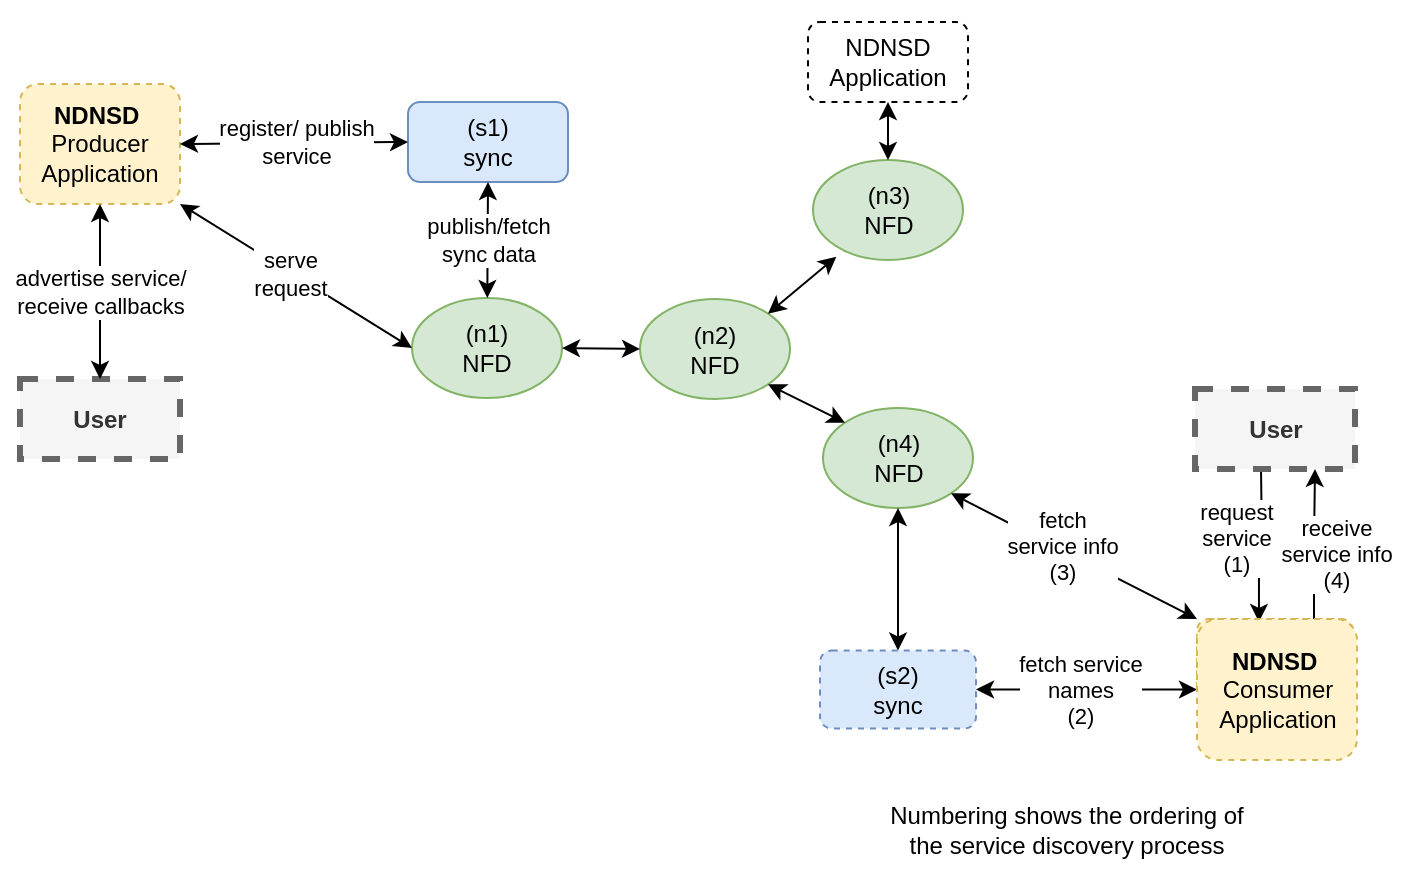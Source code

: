<mxfile version="13.0.1" type="github">
  <diagram id="Ae3CV88c5WvhsWiGwa3m" name="Page-1">
    <mxGraphModel dx="946" dy="567" grid="1" gridSize="10" guides="1" tooltips="1" connect="1" arrows="1" fold="1" page="1" pageScale="1" pageWidth="850" pageHeight="1100" math="0" shadow="0">
      <root>
        <mxCell id="0" />
        <mxCell id="1" parent="0" />
        <mxCell id="27J3_kE1SquX3wN85o0Z-8" value="" style="rounded=0;whiteSpace=wrap;html=1;strokeWidth=1;fillColor=none;gradientColor=none;strokeColor=none;" vertex="1" parent="1">
          <mxGeometry x="80" y="110" width="710" height="440" as="geometry" />
        </mxCell>
        <mxCell id="ROEDN-uirQ6L8P9amswr-1" value="&lt;div&gt;(n1)&lt;br&gt;&lt;/div&gt;&lt;div&gt;NFD&lt;/div&gt;" style="ellipse;whiteSpace=wrap;html=1;fillColor=#d5e8d4;strokeColor=#82b366;" parent="1" vertex="1">
          <mxGeometry x="286" y="259" width="75" height="50" as="geometry" />
        </mxCell>
        <mxCell id="ROEDN-uirQ6L8P9amswr-2" value="(n2)&lt;br&gt;NFD" style="ellipse;whiteSpace=wrap;html=1;fillColor=#d5e8d4;strokeColor=#82b366;" parent="1" vertex="1">
          <mxGeometry x="400" y="259.5" width="75" height="50" as="geometry" />
        </mxCell>
        <mxCell id="ROEDN-uirQ6L8P9amswr-3" value="&lt;div&gt;(n3)&lt;br&gt;&lt;/div&gt;&lt;div&gt;NFD&lt;/div&gt;" style="ellipse;whiteSpace=wrap;html=1;fillColor=#d5e8d4;strokeColor=#82b366;" parent="1" vertex="1">
          <mxGeometry x="486.5" y="190" width="75" height="50" as="geometry" />
        </mxCell>
        <mxCell id="ROEDN-uirQ6L8P9amswr-4" value="(n4)&lt;br&gt;&lt;div&gt;NFD&lt;/div&gt;" style="ellipse;whiteSpace=wrap;html=1;fillColor=#d5e8d4;strokeColor=#82b366;" parent="1" vertex="1">
          <mxGeometry x="491.5" y="314" width="75" height="50" as="geometry" />
        </mxCell>
        <mxCell id="ROEDN-uirQ6L8P9amswr-6" value="&lt;div&gt;&lt;b&gt;NDNSD&amp;nbsp;&lt;/b&gt;&lt;/div&gt;&lt;div&gt;Producer &lt;br&gt;&lt;/div&gt;&lt;div&gt;Application&lt;br&gt;&lt;/div&gt;" style="rounded=1;whiteSpace=wrap;html=1;dashed=1;fillColor=#fff2cc;strokeColor=#d6b656;" parent="1" vertex="1">
          <mxGeometry x="90" y="152" width="80" height="60" as="geometry" />
        </mxCell>
        <mxCell id="ROEDN-uirQ6L8P9amswr-7" value="(s1)&lt;br&gt;&lt;div&gt;sync&lt;/div&gt;" style="rounded=1;whiteSpace=wrap;html=1;fillColor=#dae8fc;strokeColor=#6c8ebf;" parent="1" vertex="1">
          <mxGeometry x="284" y="161" width="80" height="40" as="geometry" />
        </mxCell>
        <mxCell id="ROEDN-uirQ6L8P9amswr-8" value="" style="endArrow=classic;startArrow=classic;html=1;entryX=0.5;entryY=1;entryDx=0;entryDy=0;" parent="1" source="ROEDN-uirQ6L8P9amswr-1" target="ROEDN-uirQ6L8P9amswr-7" edge="1">
          <mxGeometry width="50" height="50" relative="1" as="geometry">
            <mxPoint x="221" y="269" as="sourcePoint" />
            <mxPoint x="271" y="219" as="targetPoint" />
          </mxGeometry>
        </mxCell>
        <mxCell id="ROEDN-uirQ6L8P9amswr-24" value="&lt;div&gt;publish/fetch &lt;br&gt;&lt;/div&gt;&lt;div&gt;sync data&lt;br&gt;&lt;/div&gt;" style="edgeLabel;html=1;align=center;verticalAlign=middle;resizable=0;points=[];" parent="ROEDN-uirQ6L8P9amswr-8" vertex="1" connectable="0">
          <mxGeometry x="0.133" y="1" relative="1" as="geometry">
            <mxPoint x="1" y="4" as="offset" />
          </mxGeometry>
        </mxCell>
        <mxCell id="ROEDN-uirQ6L8P9amswr-9" value="" style="endArrow=classic;startArrow=classic;html=1;entryX=1;entryY=1;entryDx=0;entryDy=0;exitX=0;exitY=0.5;exitDx=0;exitDy=0;" parent="1" source="ROEDN-uirQ6L8P9amswr-1" target="ROEDN-uirQ6L8P9amswr-6" edge="1">
          <mxGeometry width="50" height="50" relative="1" as="geometry">
            <mxPoint x="325" y="270" as="sourcePoint" />
            <mxPoint x="325" y="210" as="targetPoint" />
          </mxGeometry>
        </mxCell>
        <mxCell id="ROEDN-uirQ6L8P9amswr-43" value="&lt;div&gt;serve &lt;br&gt;&lt;/div&gt;&lt;div&gt;request&lt;/div&gt;" style="edgeLabel;html=1;align=center;verticalAlign=middle;resizable=0;points=[];" parent="ROEDN-uirQ6L8P9amswr-9" vertex="1" connectable="0">
          <mxGeometry x="0.213" y="2" relative="1" as="geometry">
            <mxPoint x="9.99" y="5.04" as="offset" />
          </mxGeometry>
        </mxCell>
        <mxCell id="ROEDN-uirQ6L8P9amswr-10" value="" style="endArrow=classic;startArrow=classic;html=1;entryX=1;entryY=0.5;entryDx=0;entryDy=0;exitX=0;exitY=0.5;exitDx=0;exitDy=0;" parent="1" source="ROEDN-uirQ6L8P9amswr-7" target="ROEDN-uirQ6L8P9amswr-6" edge="1">
          <mxGeometry width="50" height="50" relative="1" as="geometry">
            <mxPoint x="280" y="300" as="sourcePoint" />
            <mxPoint x="150" y="210" as="targetPoint" />
          </mxGeometry>
        </mxCell>
        <mxCell id="ROEDN-uirQ6L8P9amswr-28" value="register/ publish &lt;br&gt;&lt;div&gt;service&lt;br&gt;&lt;/div&gt;" style="edgeLabel;html=1;align=center;verticalAlign=middle;resizable=0;points=[];" parent="ROEDN-uirQ6L8P9amswr-10" vertex="1" connectable="0">
          <mxGeometry x="0.179" relative="1" as="geometry">
            <mxPoint x="11" y="-0.41" as="offset" />
          </mxGeometry>
        </mxCell>
        <mxCell id="ROEDN-uirQ6L8P9amswr-11" value="" style="endArrow=classic;startArrow=classic;html=1;entryX=0;entryY=0.5;entryDx=0;entryDy=0;exitX=1;exitY=0.5;exitDx=0;exitDy=0;" parent="1" source="ROEDN-uirQ6L8P9amswr-1" target="ROEDN-uirQ6L8P9amswr-2" edge="1">
          <mxGeometry width="50" height="50" relative="1" as="geometry">
            <mxPoint x="325" y="270" as="sourcePoint" />
            <mxPoint x="325" y="210" as="targetPoint" />
          </mxGeometry>
        </mxCell>
        <mxCell id="ROEDN-uirQ6L8P9amswr-12" value="" style="endArrow=classic;startArrow=classic;html=1;entryX=0.156;entryY=0.967;entryDx=0;entryDy=0;exitX=1;exitY=0;exitDx=0;exitDy=0;entryPerimeter=0;" parent="1" source="ROEDN-uirQ6L8P9amswr-2" target="ROEDN-uirQ6L8P9amswr-3" edge="1">
          <mxGeometry width="50" height="50" relative="1" as="geometry">
            <mxPoint x="250" y="301.5" as="sourcePoint" />
            <mxPoint x="410" y="301.5" as="targetPoint" />
          </mxGeometry>
        </mxCell>
        <mxCell id="ROEDN-uirQ6L8P9amswr-13" value="" style="endArrow=classic;startArrow=classic;html=1;entryX=0;entryY=0;entryDx=0;entryDy=0;exitX=1;exitY=1;exitDx=0;exitDy=0;" parent="1" source="ROEDN-uirQ6L8P9amswr-2" target="ROEDN-uirQ6L8P9amswr-4" edge="1">
          <mxGeometry width="50" height="50" relative="1" as="geometry">
            <mxPoint x="486.82" y="280.287" as="sourcePoint" />
            <mxPoint x="554.04" y="209.52" as="targetPoint" />
          </mxGeometry>
        </mxCell>
        <mxCell id="ROEDN-uirQ6L8P9amswr-14" value="&lt;div&gt;NDNSD &lt;br&gt;&lt;/div&gt;&lt;div&gt;Application&lt;br&gt;&lt;/div&gt;" style="rounded=1;whiteSpace=wrap;html=1;dashed=1;" parent="1" vertex="1">
          <mxGeometry x="484" y="121" width="80" height="40" as="geometry" />
        </mxCell>
        <mxCell id="ROEDN-uirQ6L8P9amswr-15" value="&lt;div&gt;(s2)&lt;br&gt;&lt;/div&gt;&lt;div&gt;sync&lt;/div&gt;" style="rounded=1;whiteSpace=wrap;html=1;dashed=1;fillColor=#dae8fc;strokeColor=#6c8ebf;" parent="1" vertex="1">
          <mxGeometry x="490" y="435.25" width="78" height="39" as="geometry" />
        </mxCell>
        <mxCell id="ROEDN-uirQ6L8P9amswr-16" value="" style="endArrow=classic;startArrow=classic;html=1;entryX=0.5;entryY=1;entryDx=0;entryDy=0;exitX=0.5;exitY=0;exitDx=0;exitDy=0;" parent="1" source="ROEDN-uirQ6L8P9amswr-3" target="ROEDN-uirQ6L8P9amswr-14" edge="1">
          <mxGeometry width="50" height="50" relative="1" as="geometry">
            <mxPoint x="238.5" y="271.5" as="sourcePoint" />
            <mxPoint x="238.5" y="211.5" as="targetPoint" />
          </mxGeometry>
        </mxCell>
        <mxCell id="ROEDN-uirQ6L8P9amswr-17" value="" style="endArrow=classic;startArrow=classic;html=1;entryX=0.5;entryY=1;entryDx=0;entryDy=0;exitX=0.5;exitY=0;exitDx=0;exitDy=0;" parent="1" source="ROEDN-uirQ6L8P9amswr-15" target="ROEDN-uirQ6L8P9amswr-4" edge="1">
          <mxGeometry width="50" height="50" relative="1" as="geometry">
            <mxPoint x="438.32" y="252.787" as="sourcePoint" />
            <mxPoint x="505.54" y="212.02" as="targetPoint" />
          </mxGeometry>
        </mxCell>
        <mxCell id="ROEDN-uirQ6L8P9amswr-25" value="User" style="rounded=0;whiteSpace=wrap;html=1;dashed=1;strokeWidth=3;fillColor=#f5f5f5;strokeColor=#666666;fontColor=#333333;fontStyle=1" parent="1" vertex="1">
          <mxGeometry x="90" y="299.5" width="80" height="40" as="geometry" />
        </mxCell>
        <mxCell id="ROEDN-uirQ6L8P9amswr-26" value="" style="endArrow=classic;startArrow=classic;html=1;entryX=0.5;entryY=1;entryDx=0;entryDy=0;exitX=0.5;exitY=0;exitDx=0;exitDy=0;startFill=1;endFill=1;" parent="1" source="ROEDN-uirQ6L8P9amswr-25" target="ROEDN-uirQ6L8P9amswr-6" edge="1">
          <mxGeometry width="50" height="50" relative="1" as="geometry">
            <mxPoint x="275" y="190" as="sourcePoint" />
            <mxPoint x="180" y="190" as="targetPoint" />
          </mxGeometry>
        </mxCell>
        <mxCell id="ROEDN-uirQ6L8P9amswr-27" value="&lt;div&gt;advertise service/&lt;/div&gt;&lt;div&gt;receive callbacks&lt;br&gt;&lt;/div&gt;" style="edgeLabel;html=1;align=center;verticalAlign=middle;resizable=0;points=[];" parent="ROEDN-uirQ6L8P9amswr-26" vertex="1" connectable="0">
          <mxGeometry relative="1" as="geometry">
            <mxPoint as="offset" />
          </mxGeometry>
        </mxCell>
        <mxCell id="ROEDN-uirQ6L8P9amswr-34" style="edgeStyle=orthogonalEdgeStyle;rounded=0;orthogonalLoop=1;jettySize=auto;html=1;exitX=0.5;exitY=1;exitDx=0;exitDy=0;startArrow=none;startFill=0;endArrow=classic;endFill=1;entryX=0.397;entryY=0.038;entryDx=0;entryDy=0;entryPerimeter=0;" parent="1" edge="1" target="ROEDN-uirQ6L8P9amswr-31">
          <mxGeometry relative="1" as="geometry">
            <mxPoint x="710.5" y="344.5" as="sourcePoint" />
            <mxPoint x="710.5" y="412.5" as="targetPoint" />
          </mxGeometry>
        </mxCell>
        <mxCell id="ROEDN-uirQ6L8P9amswr-36" value="&lt;div&gt;request &lt;br&gt;&lt;/div&gt;&lt;div&gt;service&lt;/div&gt;&lt;div&gt;(1)&lt;br&gt;&lt;/div&gt;" style="edgeLabel;html=1;align=center;verticalAlign=middle;resizable=0;points=[];" parent="ROEDN-uirQ6L8P9amswr-34" vertex="1" connectable="0">
          <mxGeometry x="-0.118" relative="1" as="geometry">
            <mxPoint x="-13" as="offset" />
          </mxGeometry>
        </mxCell>
        <mxCell id="ROEDN-uirQ6L8P9amswr-30" value="User" style="rounded=0;whiteSpace=wrap;html=1;dashed=1;strokeWidth=3;fillColor=#f5f5f5;strokeColor=#666666;fontColor=#333333;fontStyle=1" parent="1" vertex="1">
          <mxGeometry x="677.5" y="304.5" width="80" height="40" as="geometry" />
        </mxCell>
        <mxCell id="ROEDN-uirQ6L8P9amswr-31" value="&lt;div&gt;&lt;br&gt;&lt;/div&gt;&lt;div&gt;NDNSD &lt;br&gt;&lt;/div&gt;&lt;div&gt;(lib)&lt;/div&gt;&lt;div&gt;&lt;br&gt;&lt;/div&gt;" style="rounded=1;whiteSpace=wrap;html=1;dashed=1;fillColor=#fff2cc;strokeColor=#d6b656;" parent="1" vertex="1">
          <mxGeometry x="678.5" y="419.5" width="78" height="39" as="geometry" />
        </mxCell>
        <mxCell id="ROEDN-uirQ6L8P9amswr-32" value="" style="endArrow=classic;startArrow=classic;html=1;entryX=1;entryY=1;entryDx=0;entryDy=0;exitX=0;exitY=0;exitDx=0;exitDy=0;" parent="1" source="ROEDN-uirQ6L8P9amswr-31" target="ROEDN-uirQ6L8P9amswr-4" edge="1">
          <mxGeometry width="50" height="50" relative="1" as="geometry">
            <mxPoint x="539" y="425" as="sourcePoint" />
            <mxPoint x="539" y="374" as="targetPoint" />
          </mxGeometry>
        </mxCell>
        <mxCell id="ROEDN-uirQ6L8P9amswr-35" value="&lt;div&gt;fetch &lt;br&gt;&lt;/div&gt;&lt;div&gt;service info&lt;/div&gt;&lt;div&gt;(3)&lt;br&gt;&lt;/div&gt;" style="edgeLabel;html=1;align=center;verticalAlign=middle;resizable=0;points=[];" parent="ROEDN-uirQ6L8P9amswr-32" vertex="1" connectable="0">
          <mxGeometry x="0.119" y="-2" relative="1" as="geometry">
            <mxPoint as="offset" />
          </mxGeometry>
        </mxCell>
        <mxCell id="ROEDN-uirQ6L8P9amswr-33" value="" style="endArrow=classic;startArrow=classic;html=1;entryX=0;entryY=0.5;entryDx=0;entryDy=0;exitX=1;exitY=0.5;exitDx=0;exitDy=0;" parent="1" source="ROEDN-uirQ6L8P9amswr-15" target="27J3_kE1SquX3wN85o0Z-9" edge="1">
          <mxGeometry width="50" height="50" relative="1" as="geometry">
            <mxPoint x="539" y="432" as="sourcePoint" />
            <mxPoint x="539" y="381" as="targetPoint" />
          </mxGeometry>
        </mxCell>
        <mxCell id="ROEDN-uirQ6L8P9amswr-37" value="fetch service &lt;br&gt;&lt;div&gt;names&lt;/div&gt;&lt;div&gt;(2)&lt;br&gt;&lt;/div&gt;" style="edgeLabel;html=1;align=center;verticalAlign=middle;resizable=0;points=[];" parent="ROEDN-uirQ6L8P9amswr-33" vertex="1" connectable="0">
          <mxGeometry x="0.038" y="-2" relative="1" as="geometry">
            <mxPoint x="-5.5" y="-2" as="offset" />
          </mxGeometry>
        </mxCell>
        <mxCell id="ROEDN-uirQ6L8P9amswr-38" style="edgeStyle=orthogonalEdgeStyle;rounded=0;orthogonalLoop=1;jettySize=auto;html=1;exitX=0.75;exitY=0;exitDx=0;exitDy=0;startArrow=none;startFill=0;endArrow=classic;endFill=1;entryX=0.75;entryY=1;entryDx=0;entryDy=0;" parent="1" source="ROEDN-uirQ6L8P9amswr-31" target="ROEDN-uirQ6L8P9amswr-30" edge="1">
          <mxGeometry relative="1" as="geometry">
            <mxPoint x="720.5" y="354.5" as="sourcePoint" />
            <mxPoint x="720.5" y="422.5" as="targetPoint" />
          </mxGeometry>
        </mxCell>
        <mxCell id="ROEDN-uirQ6L8P9amswr-39" value="&lt;div&gt;receive&lt;br&gt;&lt;/div&gt;&lt;div&gt;service info&lt;br&gt;&lt;/div&gt;&lt;div&gt;(4)&lt;br&gt;&lt;/div&gt;" style="edgeLabel;html=1;align=center;verticalAlign=middle;resizable=0;points=[];" parent="ROEDN-uirQ6L8P9amswr-38" vertex="1" connectable="0">
          <mxGeometry x="-0.118" relative="1" as="geometry">
            <mxPoint x="10.5" y="0.5" as="offset" />
          </mxGeometry>
        </mxCell>
        <mxCell id="ROEDN-uirQ6L8P9amswr-42" value="Numbering shows the ordering of &lt;br&gt;the service discovery process" style="text;html=1;align=center;verticalAlign=middle;resizable=0;points=[];autosize=1;" parent="1" vertex="1">
          <mxGeometry x="517.5" y="510" width="190" height="30" as="geometry" />
        </mxCell>
        <mxCell id="27J3_kE1SquX3wN85o0Z-9" value="&lt;div&gt;&lt;b&gt;NDNSD&amp;nbsp;&lt;/b&gt;&lt;/div&gt;&lt;div&gt;Consumer&lt;br&gt;&lt;/div&gt;&lt;div&gt;Application&lt;br&gt;&lt;/div&gt;" style="rounded=1;whiteSpace=wrap;html=1;dashed=1;fillColor=#fff2cc;strokeColor=#d6b656;" vertex="1" parent="1">
          <mxGeometry x="678.5" y="419.5" width="80" height="70.5" as="geometry" />
        </mxCell>
      </root>
    </mxGraphModel>
  </diagram>
</mxfile>

